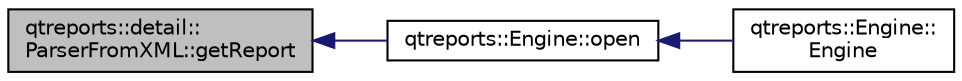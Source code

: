 digraph "qtreports::detail::ParserFromXML::getReport"
{
 // INTERACTIVE_SVG=YES
  bgcolor="transparent";
  edge [fontname="Helvetica",fontsize="10",labelfontname="Helvetica",labelfontsize="10"];
  node [fontname="Helvetica",fontsize="10",shape=record];
  rankdir="LR";
  Node1 [label="qtreports::detail::\lParserFromXML::getReport",height=0.2,width=0.4,color="black", fillcolor="grey75", style="filled", fontcolor="black"];
  Node1 -> Node2 [dir="back",color="midnightblue",fontsize="10",style="solid",fontname="Helvetica"];
  Node2 [label="qtreports::Engine::open",height=0.2,width=0.4,color="black",URL="$classqtreports_1_1_engine.html#a12cebdcb817b3c9a0c730b9439b2ff85",tooltip="Загружает макет отчета из файла path. "];
  Node2 -> Node3 [dir="back",color="midnightblue",fontsize="10",style="solid",fontname="Helvetica"];
  Node3 [label="qtreports::Engine::\lEngine",height=0.2,width=0.4,color="black",URL="$classqtreports_1_1_engine.html#a18298bdce3e086347705e133eccfd7fa"];
}
